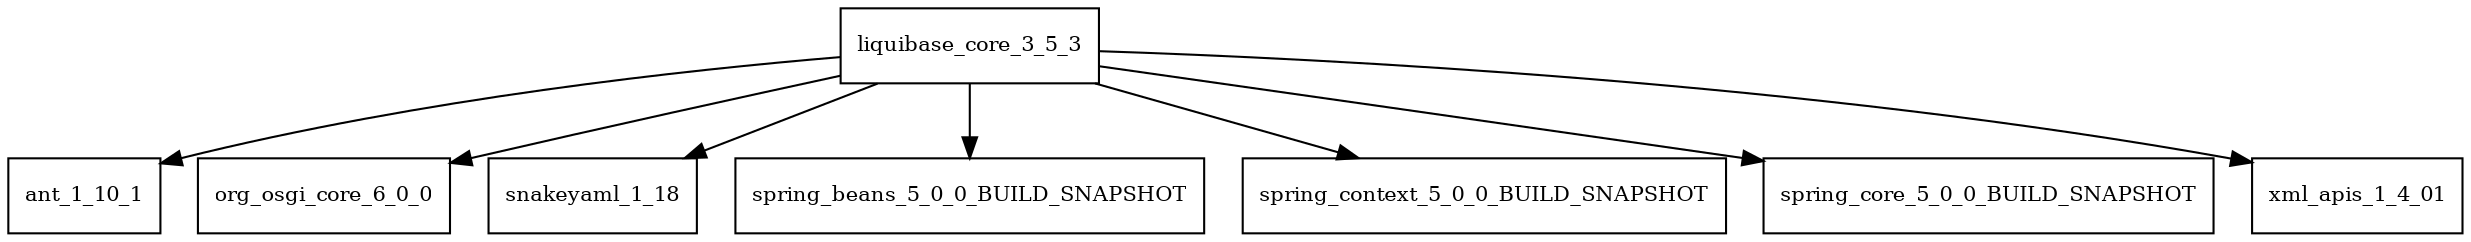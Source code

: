 digraph liquibase_core_3_5_3_dependencies {
  node [shape = box, fontsize=10.0];
  liquibase_core_3_5_3 -> ant_1_10_1;
  liquibase_core_3_5_3 -> org_osgi_core_6_0_0;
  liquibase_core_3_5_3 -> snakeyaml_1_18;
  liquibase_core_3_5_3 -> spring_beans_5_0_0_BUILD_SNAPSHOT;
  liquibase_core_3_5_3 -> spring_context_5_0_0_BUILD_SNAPSHOT;
  liquibase_core_3_5_3 -> spring_core_5_0_0_BUILD_SNAPSHOT;
  liquibase_core_3_5_3 -> xml_apis_1_4_01;
}
